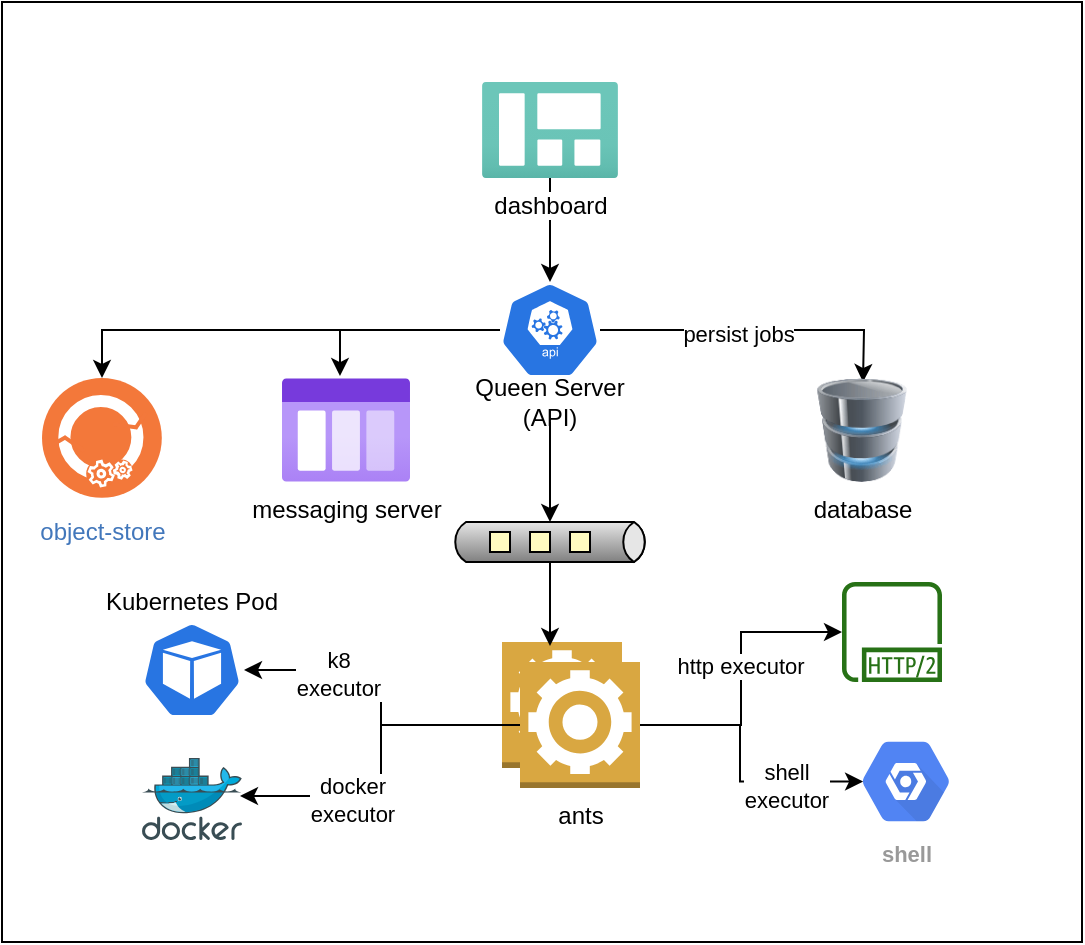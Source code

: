 <mxfile version="14.5.7" type="github" pages="2">
  <diagram id="7WC1H01EMD2wXhWHE69z" name="Page-1">
    <mxGraphModel dx="1021" dy="696" grid="1" gridSize="10" guides="1" tooltips="1" connect="1" arrows="1" fold="1" page="1" pageScale="1" pageWidth="850" pageHeight="1100" math="0" shadow="0">
      <root>
        <mxCell id="0" />
        <mxCell id="1" parent="0" />
        <mxCell id="Q2LBGbvh6bhoxzF_g_fq-1" value="" style="rounded=0;whiteSpace=wrap;html=1;" parent="1" vertex="1">
          <mxGeometry y="10" width="540" height="470" as="geometry" />
        </mxCell>
        <mxCell id="jqf0XgQ-GhnJZj3z-5wr-4" style="edgeStyle=orthogonalEdgeStyle;rounded=0;orthogonalLoop=1;jettySize=auto;html=1;entryX=0.5;entryY=0;entryDx=0;entryDy=0;entryPerimeter=0;" parent="1" source="jqf0XgQ-GhnJZj3z-5wr-1" target="jqf0XgQ-GhnJZj3z-5wr-2" edge="1">
          <mxGeometry relative="1" as="geometry" />
        </mxCell>
        <mxCell id="jqf0XgQ-GhnJZj3z-5wr-1" value="dashboard" style="aspect=fixed;html=1;points=[];align=center;image;fontSize=12;image=img/lib/azure2/general/Dashboard.svg;" parent="1" vertex="1">
          <mxGeometry x="240" y="50" width="68" height="48" as="geometry" />
        </mxCell>
        <mxCell id="jqf0XgQ-GhnJZj3z-5wr-6" style="edgeStyle=orthogonalEdgeStyle;rounded=0;orthogonalLoop=1;jettySize=auto;html=1;entryX=0.5;entryY=0;entryDx=0;entryDy=0;" parent="1" source="jqf0XgQ-GhnJZj3z-5wr-2" edge="1">
          <mxGeometry relative="1" as="geometry">
            <mxPoint x="430.5" y="200" as="targetPoint" />
          </mxGeometry>
        </mxCell>
        <mxCell id="jqf0XgQ-GhnJZj3z-5wr-7" value="persist jobs" style="edgeLabel;html=1;align=center;verticalAlign=middle;resizable=0;points=[];" parent="jqf0XgQ-GhnJZj3z-5wr-6" vertex="1" connectable="0">
          <mxGeometry x="-0.124" y="-2" relative="1" as="geometry">
            <mxPoint as="offset" />
          </mxGeometry>
        </mxCell>
        <mxCell id="jqf0XgQ-GhnJZj3z-5wr-14" style="edgeStyle=orthogonalEdgeStyle;rounded=0;orthogonalLoop=1;jettySize=auto;html=1;entryX=0.453;entryY=-0.019;entryDx=0;entryDy=0;entryPerimeter=0;" parent="1" source="jqf0XgQ-GhnJZj3z-5wr-2" target="jqf0XgQ-GhnJZj3z-5wr-13" edge="1">
          <mxGeometry relative="1" as="geometry" />
        </mxCell>
        <mxCell id="7nlgalVnB6iIT5xX1ouN-2" style="edgeStyle=orthogonalEdgeStyle;rounded=0;orthogonalLoop=1;jettySize=auto;html=1;entryX=0.5;entryY=0;entryDx=0;entryDy=0;" parent="1" source="jqf0XgQ-GhnJZj3z-5wr-2" target="7nlgalVnB6iIT5xX1ouN-1" edge="1">
          <mxGeometry relative="1" as="geometry" />
        </mxCell>
        <mxCell id="jqf0XgQ-GhnJZj3z-5wr-2" value="" style="html=1;dashed=0;whitespace=wrap;fillColor=#2875E2;strokeColor=#ffffff;points=[[0.005,0.63,0],[0.1,0.2,0],[0.9,0.2,0],[0.5,0,0],[0.995,0.63,0],[0.72,0.99,0],[0.5,1,0],[0.28,0.99,0]];shape=mxgraph.kubernetes.icon;prIcon=api" parent="1" vertex="1">
          <mxGeometry x="249" y="150" width="50" height="48" as="geometry" />
        </mxCell>
        <mxCell id="F6WWDhhCMoInZN_LFK9o-5" style="edgeStyle=orthogonalEdgeStyle;rounded=0;orthogonalLoop=1;jettySize=auto;html=1;entryX=0;entryY=0;entryDx=50;entryDy=0;entryPerimeter=0;" parent="1" source="jqf0XgQ-GhnJZj3z-5wr-3" target="F6WWDhhCMoInZN_LFK9o-2" edge="1">
          <mxGeometry relative="1" as="geometry" />
        </mxCell>
        <mxCell id="jqf0XgQ-GhnJZj3z-5wr-3" value="Queen Server&lt;br&gt; (API)" style="text;html=1;strokeColor=none;fillColor=none;align=center;verticalAlign=middle;whiteSpace=wrap;rounded=0;" parent="1" vertex="1">
          <mxGeometry x="229" y="200" width="90" height="20" as="geometry" />
        </mxCell>
        <mxCell id="jqf0XgQ-GhnJZj3z-5wr-9" value="database" style="image;html=1;image=img/lib/clip_art/computers/Database_128x128.png" parent="1" vertex="1">
          <mxGeometry x="400" y="198" width="60" height="52" as="geometry" />
        </mxCell>
        <mxCell id="jqf0XgQ-GhnJZj3z-5wr-13" value="messaging server" style="aspect=fixed;html=1;points=[];align=center;image;fontSize=12;image=img/lib/azure2/general/Storage_Queue.svg;" parent="1" vertex="1">
          <mxGeometry x="140" y="198" width="64" height="52" as="geometry" />
        </mxCell>
        <mxCell id="F6WWDhhCMoInZN_LFK9o-1" value="" style="outlineConnect=0;dashed=0;verticalLabelPosition=bottom;verticalAlign=top;align=center;html=1;shape=mxgraph.aws3.worker;fillColor=#D9A741;gradientColor=none;" parent="1" vertex="1">
          <mxGeometry x="250" y="330" width="60" height="63" as="geometry" />
        </mxCell>
        <mxCell id="F6WWDhhCMoInZN_LFK9o-6" style="edgeStyle=orthogonalEdgeStyle;rounded=0;orthogonalLoop=1;jettySize=auto;html=1;entryX=0.4;entryY=0.032;entryDx=0;entryDy=0;entryPerimeter=0;" parent="1" source="F6WWDhhCMoInZN_LFK9o-2" target="F6WWDhhCMoInZN_LFK9o-1" edge="1">
          <mxGeometry relative="1" as="geometry" />
        </mxCell>
        <mxCell id="F6WWDhhCMoInZN_LFK9o-2" value="" style="strokeWidth=1;outlineConnect=0;dashed=0;align=center;html=1;fontSize=8;shape=mxgraph.eip.dataChannel;verticalLabelPosition=bottom;labelBackgroundColor=#ffffff;verticalAlign=top;" parent="1" vertex="1">
          <mxGeometry x="224" y="270" width="100" height="20" as="geometry" />
        </mxCell>
        <mxCell id="F6WWDhhCMoInZN_LFK9o-9" style="edgeStyle=orthogonalEdgeStyle;rounded=0;orthogonalLoop=1;jettySize=auto;html=1;entryX=1.02;entryY=0.5;entryDx=0;entryDy=0;entryPerimeter=0;" parent="1" source="F6WWDhhCMoInZN_LFK9o-4" target="F6WWDhhCMoInZN_LFK9o-8" edge="1">
          <mxGeometry relative="1" as="geometry" />
        </mxCell>
        <mxCell id="wPXiuWuL090zFDefMUM4-5" value="k8&lt;br&gt;executor" style="edgeLabel;html=1;align=center;verticalAlign=middle;resizable=0;points=[];" parent="F6WWDhhCMoInZN_LFK9o-9" vertex="1" connectable="0">
          <mxGeometry x="0.432" y="2" relative="1" as="geometry">
            <mxPoint as="offset" />
          </mxGeometry>
        </mxCell>
        <mxCell id="F6WWDhhCMoInZN_LFK9o-11" style="edgeStyle=orthogonalEdgeStyle;rounded=0;orthogonalLoop=1;jettySize=auto;html=1;entryX=0.98;entryY=0.463;entryDx=0;entryDy=0;entryPerimeter=0;" parent="1" source="F6WWDhhCMoInZN_LFK9o-4" target="F6WWDhhCMoInZN_LFK9o-7" edge="1">
          <mxGeometry relative="1" as="geometry" />
        </mxCell>
        <mxCell id="wPXiuWuL090zFDefMUM4-4" value="docker&lt;br&gt;executor" style="edgeLabel;html=1;align=center;verticalAlign=middle;resizable=0;points=[];" parent="F6WWDhhCMoInZN_LFK9o-11" vertex="1" connectable="0">
          <mxGeometry x="0.362" y="2" relative="1" as="geometry">
            <mxPoint as="offset" />
          </mxGeometry>
        </mxCell>
        <mxCell id="F6WWDhhCMoInZN_LFK9o-15" style="edgeStyle=orthogonalEdgeStyle;rounded=0;orthogonalLoop=1;jettySize=auto;html=1;" parent="1" source="F6WWDhhCMoInZN_LFK9o-4" target="F6WWDhhCMoInZN_LFK9o-14" edge="1">
          <mxGeometry relative="1" as="geometry" />
        </mxCell>
        <mxCell id="F6WWDhhCMoInZN_LFK9o-16" value="http executor" style="edgeLabel;html=1;align=center;verticalAlign=middle;resizable=0;points=[];" parent="F6WWDhhCMoInZN_LFK9o-15" vertex="1" connectable="0">
          <mxGeometry x="0.088" y="1" relative="1" as="geometry">
            <mxPoint as="offset" />
          </mxGeometry>
        </mxCell>
        <mxCell id="wPXiuWuL090zFDefMUM4-2" style="edgeStyle=orthogonalEdgeStyle;rounded=0;orthogonalLoop=1;jettySize=auto;html=1;entryX=0.175;entryY=0.5;entryDx=0;entryDy=0;entryPerimeter=0;" parent="1" source="F6WWDhhCMoInZN_LFK9o-4" target="wPXiuWuL090zFDefMUM4-1" edge="1">
          <mxGeometry relative="1" as="geometry" />
        </mxCell>
        <mxCell id="wPXiuWuL090zFDefMUM4-3" value="shell&lt;br&gt;executor" style="edgeLabel;html=1;align=center;verticalAlign=middle;resizable=0;points=[];" parent="wPXiuWuL090zFDefMUM4-2" vertex="1" connectable="0">
          <mxGeometry x="0.449" y="-2" relative="1" as="geometry">
            <mxPoint as="offset" />
          </mxGeometry>
        </mxCell>
        <mxCell id="F6WWDhhCMoInZN_LFK9o-4" value="ants" style="outlineConnect=0;dashed=0;verticalLabelPosition=bottom;verticalAlign=top;align=center;html=1;shape=mxgraph.aws3.worker;fillColor=#D9A741;gradientColor=none;" parent="1" vertex="1">
          <mxGeometry x="259" y="340" width="60" height="63" as="geometry" />
        </mxCell>
        <mxCell id="F6WWDhhCMoInZN_LFK9o-7" value="" style="aspect=fixed;html=1;points=[];align=center;image;fontSize=12;image=img/lib/mscae/Docker.svg;" parent="1" vertex="1">
          <mxGeometry x="70" y="388" width="50" height="41" as="geometry" />
        </mxCell>
        <mxCell id="F6WWDhhCMoInZN_LFK9o-8" value="" style="html=1;dashed=0;whitespace=wrap;fillColor=#2875E2;strokeColor=#ffffff;points=[[0.005,0.63,0],[0.1,0.2,0],[0.9,0.2,0],[0.5,0,0],[0.995,0.63,0],[0.72,0.99,0],[0.5,1,0],[0.28,0.99,0]];shape=mxgraph.kubernetes.icon;prIcon=pod" parent="1" vertex="1">
          <mxGeometry x="70" y="320" width="50" height="48" as="geometry" />
        </mxCell>
        <mxCell id="F6WWDhhCMoInZN_LFK9o-12" value="Kubernetes Pod" style="text;html=1;strokeColor=none;fillColor=none;align=center;verticalAlign=middle;whiteSpace=wrap;rounded=0;" parent="1" vertex="1">
          <mxGeometry x="40" y="300" width="110" height="20" as="geometry" />
        </mxCell>
        <mxCell id="F6WWDhhCMoInZN_LFK9o-14" value="" style="outlineConnect=0;fontColor=#232F3E;gradientColor=none;fillColor=#277116;strokeColor=none;dashed=0;verticalLabelPosition=bottom;verticalAlign=top;align=center;html=1;fontSize=12;fontStyle=0;aspect=fixed;pointerEvents=1;shape=mxgraph.aws4.http2_protocol;" parent="1" vertex="1">
          <mxGeometry x="420" y="300" width="50" height="50" as="geometry" />
        </mxCell>
        <mxCell id="7nlgalVnB6iIT5xX1ouN-1" value="object-store" style="aspect=fixed;perimeter=ellipsePerimeter;html=1;align=center;shadow=0;dashed=0;fontColor=#4277BB;labelBackgroundColor=#ffffff;fontSize=12;spacingTop=3;image;image=img/lib/ibm/devops/artifact_management.svg;" parent="1" vertex="1">
          <mxGeometry x="20" y="198" width="60" height="60" as="geometry" />
        </mxCell>
        <mxCell id="wPXiuWuL090zFDefMUM4-1" value="shell" style="html=1;fillColor=#5184F3;strokeColor=none;verticalAlign=top;labelPosition=center;verticalLabelPosition=bottom;align=center;spacingTop=-6;fontSize=11;fontStyle=1;fontColor=#999999;shape=mxgraph.gcp2.hexIcon;prIcon=placeholder" parent="1" vertex="1">
          <mxGeometry x="419" y="370.5" width="66" height="58.5" as="geometry" />
        </mxCell>
      </root>
    </mxGraphModel>
  </diagram>
  <diagram id="dKqwYnlvSOG7x6nrOfSr" name="Page-2">
    <mxGraphModel dx="1021" dy="696" grid="1" gridSize="10" guides="1" tooltips="1" connect="1" arrows="1" fold="1" page="1" pageScale="1" pageWidth="850" pageHeight="1100" math="0" shadow="0">
      <root>
        <mxCell id="5eIUbQXEE4B5QL4xGmfs-0" />
        <mxCell id="5eIUbQXEE4B5QL4xGmfs-1" parent="5eIUbQXEE4B5QL4xGmfs-0" />
        <mxCell id="mTWpbAFitR0X4Eoo3CnR-0" value="" style="rounded=0;whiteSpace=wrap;html=1;" parent="5eIUbQXEE4B5QL4xGmfs-1" vertex="1">
          <mxGeometry width="620" height="530" as="geometry" />
        </mxCell>
        <mxCell id="ILpvyiX-XjAE5GRcZrV8-3" style="edgeStyle=orthogonalEdgeStyle;rounded=0;orthogonalLoop=1;jettySize=auto;html=1;" parent="5eIUbQXEE4B5QL4xGmfs-1" source="N5RA7qEintvNP8hqb_vg-14" target="ILpvyiX-XjAE5GRcZrV8-0" edge="1">
          <mxGeometry relative="1" as="geometry" />
        </mxCell>
        <mxCell id="Mam_sa4TqZ4yugGMK-YZ-6" style="edgeStyle=orthogonalEdgeStyle;rounded=0;orthogonalLoop=1;jettySize=auto;html=1;entryX=0.08;entryY=0.5;entryDx=0;entryDy=0;entryPerimeter=0;" parent="5eIUbQXEE4B5QL4xGmfs-1" source="N5RA7qEintvNP8hqb_vg-14" target="Mam_sa4TqZ4yugGMK-YZ-5" edge="1">
          <mxGeometry relative="1" as="geometry" />
        </mxCell>
        <mxCell id="7JIedI8BAxYqHqGPbHID-5" style="edgeStyle=orthogonalEdgeStyle;rounded=0;orthogonalLoop=1;jettySize=auto;html=1;entryX=0.333;entryY=0.05;entryDx=0;entryDy=0;entryPerimeter=0;" parent="5eIUbQXEE4B5QL4xGmfs-1" source="N5RA7qEintvNP8hqb_vg-14" target="7JIedI8BAxYqHqGPbHID-0" edge="1">
          <mxGeometry relative="1" as="geometry" />
        </mxCell>
        <mxCell id="N5RA7qEintvNP8hqb_vg-14" value="Job&#xa;Scheduler" style="shape=module;align=left;spacingLeft=20;align=center;verticalAlign=top;" parent="5eIUbQXEE4B5QL4xGmfs-1" vertex="1">
          <mxGeometry x="375" y="30" width="100" height="50" as="geometry" />
        </mxCell>
        <mxCell id="N5RA7qEintvNP8hqb_vg-15" style="edgeStyle=orthogonalEdgeStyle;rounded=0;orthogonalLoop=1;jettySize=auto;html=1;entryX=0.5;entryY=0;entryDx=0;entryDy=0;" parent="5eIUbQXEE4B5QL4xGmfs-1" source="N5RA7qEintvNP8hqb_vg-16" target="N5RA7qEintvNP8hqb_vg-18" edge="1">
          <mxGeometry relative="1" as="geometry" />
        </mxCell>
        <mxCell id="N5RA7qEintvNP8hqb_vg-16" value="Job &#xa;Launcher" style="shape=module;align=left;spacingLeft=20;align=center;verticalAlign=top;" parent="5eIUbQXEE4B5QL4xGmfs-1" vertex="1">
          <mxGeometry x="140" y="30" width="100" height="50" as="geometry" />
        </mxCell>
        <mxCell id="N5RA7qEintvNP8hqb_vg-17" style="edgeStyle=orthogonalEdgeStyle;rounded=0;orthogonalLoop=1;jettySize=auto;html=1;entryX=0;entryY=0.5;entryDx=0;entryDy=0;entryPerimeter=0;" parent="5eIUbQXEE4B5QL4xGmfs-1" source="N5RA7qEintvNP8hqb_vg-18" target="N5RA7qEintvNP8hqb_vg-19" edge="1">
          <mxGeometry relative="1" as="geometry" />
        </mxCell>
        <mxCell id="ILpvyiX-XjAE5GRcZrV8-27" style="edgeStyle=orthogonalEdgeStyle;rounded=0;orthogonalLoop=1;jettySize=auto;html=1;" parent="5eIUbQXEE4B5QL4xGmfs-1" source="N5RA7qEintvNP8hqb_vg-18" target="ILpvyiX-XjAE5GRcZrV8-26" edge="1">
          <mxGeometry relative="1" as="geometry" />
        </mxCell>
        <mxCell id="N5RA7qEintvNP8hqb_vg-18" value="Job &#xa;Supervisor" style="shape=module;align=left;spacingLeft=20;align=center;verticalAlign=top;" parent="5eIUbQXEE4B5QL4xGmfs-1" vertex="1">
          <mxGeometry x="140" y="148.5" width="100" height="50" as="geometry" />
        </mxCell>
        <mxCell id="ILpvyiX-XjAE5GRcZrV8-7" style="edgeStyle=orthogonalEdgeStyle;rounded=0;orthogonalLoop=1;jettySize=auto;html=1;" parent="5eIUbQXEE4B5QL4xGmfs-1" source="N5RA7qEintvNP8hqb_vg-19" target="ILpvyiX-XjAE5GRcZrV8-4" edge="1">
          <mxGeometry relative="1" as="geometry" />
        </mxCell>
        <mxCell id="7JIedI8BAxYqHqGPbHID-6" style="edgeStyle=orthogonalEdgeStyle;rounded=0;orthogonalLoop=1;jettySize=auto;html=1;" parent="5eIUbQXEE4B5QL4xGmfs-1" source="N5RA7qEintvNP8hqb_vg-19" target="7JIedI8BAxYqHqGPbHID-0" edge="1">
          <mxGeometry relative="1" as="geometry" />
        </mxCell>
        <mxCell id="N5RA7qEintvNP8hqb_vg-19" value="Task&#xa;Supervisor" style="shape=module;align=left;spacingLeft=20;align=center;verticalAlign=top;" parent="5eIUbQXEE4B5QL4xGmfs-1" vertex="1">
          <mxGeometry x="280" y="148.5" width="100" height="50" as="geometry" />
        </mxCell>
        <mxCell id="7JIedI8BAxYqHqGPbHID-4" style="edgeStyle=orthogonalEdgeStyle;rounded=0;orthogonalLoop=1;jettySize=auto;html=1;entryX=1;entryY=0.5;entryDx=0;entryDy=0;" parent="5eIUbQXEE4B5QL4xGmfs-1" source="ILpvyiX-XjAE5GRcZrV8-0" target="N5RA7qEintvNP8hqb_vg-16" edge="1">
          <mxGeometry relative="1" as="geometry" />
        </mxCell>
        <mxCell id="ILpvyiX-XjAE5GRcZrV8-0" value="Job queue" style="outlineConnect=0;fontColor=#232F3E;gradientColor=none;strokeColor=#232F3E;fillColor=#ffffff;dashed=0;verticalLabelPosition=bottom;verticalAlign=top;align=center;html=1;fontSize=12;fontStyle=0;aspect=fixed;shape=mxgraph.aws4.resourceIcon;resIcon=mxgraph.aws4.queue;" parent="5eIUbQXEE4B5QL4xGmfs-1" vertex="1">
          <mxGeometry x="280" y="25" width="60" height="60" as="geometry" />
        </mxCell>
        <mxCell id="ILpvyiX-XjAE5GRcZrV8-9" style="edgeStyle=orthogonalEdgeStyle;rounded=0;orthogonalLoop=1;jettySize=auto;html=1;entryX=0.5;entryY=0;entryDx=0;entryDy=0;" parent="5eIUbQXEE4B5QL4xGmfs-1" source="ILpvyiX-XjAE5GRcZrV8-4" target="ILpvyiX-XjAE5GRcZrV8-8" edge="1">
          <mxGeometry relative="1" as="geometry" />
        </mxCell>
        <mxCell id="ILpvyiX-XjAE5GRcZrV8-4" value="Task queue" style="outlineConnect=0;fontColor=#232F3E;gradientColor=none;strokeColor=#232F3E;fillColor=#ffffff;dashed=0;verticalLabelPosition=bottom;verticalAlign=top;align=center;html=1;fontSize=12;fontStyle=0;aspect=fixed;shape=mxgraph.aws4.resourceIcon;resIcon=mxgraph.aws4.queue;" parent="5eIUbQXEE4B5QL4xGmfs-1" vertex="1">
          <mxGeometry x="435" y="143.5" width="60" height="60" as="geometry" />
        </mxCell>
        <mxCell id="ILpvyiX-XjAE5GRcZrV8-12" style="edgeStyle=orthogonalEdgeStyle;rounded=0;orthogonalLoop=1;jettySize=auto;html=1;entryX=0.5;entryY=0;entryDx=0;entryDy=0;" parent="5eIUbQXEE4B5QL4xGmfs-1" source="ILpvyiX-XjAE5GRcZrV8-8" target="ILpvyiX-XjAE5GRcZrV8-10" edge="1">
          <mxGeometry relative="1" as="geometry" />
        </mxCell>
        <mxCell id="ILpvyiX-XjAE5GRcZrV8-14" style="edgeStyle=orthogonalEdgeStyle;rounded=0;orthogonalLoop=1;jettySize=auto;html=1;" parent="5eIUbQXEE4B5QL4xGmfs-1" source="ILpvyiX-XjAE5GRcZrV8-8" target="ILpvyiX-XjAE5GRcZrV8-13" edge="1">
          <mxGeometry relative="1" as="geometry" />
        </mxCell>
        <mxCell id="mTWpbAFitR0X4Eoo3CnR-4" style="edgeStyle=orthogonalEdgeStyle;rounded=0;orthogonalLoop=1;jettySize=auto;html=1;" parent="5eIUbQXEE4B5QL4xGmfs-1" source="ILpvyiX-XjAE5GRcZrV8-8" target="mTWpbAFitR0X4Eoo3CnR-1" edge="1">
          <mxGeometry relative="1" as="geometry" />
        </mxCell>
        <mxCell id="ILpvyiX-XjAE5GRcZrV8-8" value="Ant" style="shape=module;align=left;spacingLeft=20;align=center;verticalAlign=top;" parent="5eIUbQXEE4B5QL4xGmfs-1" vertex="1">
          <mxGeometry x="415" y="258.5" width="100" height="50" as="geometry" />
        </mxCell>
        <mxCell id="ILpvyiX-XjAE5GRcZrV8-23" style="edgeStyle=orthogonalEdgeStyle;rounded=0;orthogonalLoop=1;jettySize=auto;html=1;entryX=0;entryY=0;entryDx=55;entryDy=14;entryPerimeter=0;" parent="5eIUbQXEE4B5QL4xGmfs-1" source="ILpvyiX-XjAE5GRcZrV8-10" target="ILpvyiX-XjAE5GRcZrV8-19" edge="1">
          <mxGeometry relative="1" as="geometry" />
        </mxCell>
        <mxCell id="ILpvyiX-XjAE5GRcZrV8-24" style="edgeStyle=orthogonalEdgeStyle;rounded=0;orthogonalLoop=1;jettySize=auto;html=1;entryX=0.429;entryY=-0.02;entryDx=0;entryDy=0;entryPerimeter=0;" parent="5eIUbQXEE4B5QL4xGmfs-1" source="ILpvyiX-XjAE5GRcZrV8-10" target="ILpvyiX-XjAE5GRcZrV8-20" edge="1">
          <mxGeometry relative="1" as="geometry" />
        </mxCell>
        <mxCell id="ILpvyiX-XjAE5GRcZrV8-25" style="edgeStyle=orthogonalEdgeStyle;rounded=0;orthogonalLoop=1;jettySize=auto;html=1;entryX=0;entryY=0;entryDx=40;entryDy=0;entryPerimeter=0;" parent="5eIUbQXEE4B5QL4xGmfs-1" source="ILpvyiX-XjAE5GRcZrV8-10" target="ILpvyiX-XjAE5GRcZrV8-21" edge="1">
          <mxGeometry relative="1" as="geometry" />
        </mxCell>
        <mxCell id="Mam_sa4TqZ4yugGMK-YZ-1" style="edgeStyle=orthogonalEdgeStyle;rounded=0;orthogonalLoop=1;jettySize=auto;html=1;" parent="5eIUbQXEE4B5QL4xGmfs-1" source="ILpvyiX-XjAE5GRcZrV8-10" edge="1">
          <mxGeometry relative="1" as="geometry">
            <mxPoint x="160" y="420" as="targetPoint" />
          </mxGeometry>
        </mxCell>
        <mxCell id="Mam_sa4TqZ4yugGMK-YZ-2" style="edgeStyle=orthogonalEdgeStyle;rounded=0;orthogonalLoop=1;jettySize=auto;html=1;entryX=0.5;entryY=1;entryDx=0;entryDy=0;" parent="5eIUbQXEE4B5QL4xGmfs-1" source="ILpvyiX-XjAE5GRcZrV8-10" target="Mam_sa4TqZ4yugGMK-YZ-0" edge="1">
          <mxGeometry relative="1" as="geometry" />
        </mxCell>
        <mxCell id="ILpvyiX-XjAE5GRcZrV8-10" value="Executor" style="shape=module;align=left;spacingLeft=20;align=center;verticalAlign=top;" parent="5eIUbQXEE4B5QL4xGmfs-1" vertex="1">
          <mxGeometry x="415" y="350" width="100" height="50" as="geometry" />
        </mxCell>
        <mxCell id="ILpvyiX-XjAE5GRcZrV8-15" style="edgeStyle=orthogonalEdgeStyle;rounded=0;orthogonalLoop=1;jettySize=auto;html=1;entryX=0.5;entryY=1;entryDx=0;entryDy=0;" parent="5eIUbQXEE4B5QL4xGmfs-1" source="ILpvyiX-XjAE5GRcZrV8-13" target="N5RA7qEintvNP8hqb_vg-19" edge="1">
          <mxGeometry relative="1" as="geometry" />
        </mxCell>
        <mxCell id="ILpvyiX-XjAE5GRcZrV8-13" value="Response queue" style="outlineConnect=0;fontColor=#232F3E;gradientColor=none;strokeColor=#232F3E;fillColor=#ffffff;dashed=0;verticalLabelPosition=bottom;verticalAlign=top;align=center;html=1;fontSize=12;fontStyle=0;aspect=fixed;shape=mxgraph.aws4.resourceIcon;resIcon=mxgraph.aws4.queue;" parent="5eIUbQXEE4B5QL4xGmfs-1" vertex="1">
          <mxGeometry x="300" y="253.5" width="60" height="60" as="geometry" />
        </mxCell>
        <mxCell id="ILpvyiX-XjAE5GRcZrV8-18" value="kubernetes" style="shape=folder;fontStyle=1;spacingTop=10;tabWidth=40;tabHeight=14;tabPosition=left;html=1;" parent="5eIUbQXEE4B5QL4xGmfs-1" vertex="1">
          <mxGeometry x="130" y="430" width="70" height="50" as="geometry" />
        </mxCell>
        <mxCell id="ILpvyiX-XjAE5GRcZrV8-19" value="docker" style="shape=folder;fontStyle=1;spacingTop=10;tabWidth=40;tabHeight=14;tabPosition=left;html=1;" parent="5eIUbQXEE4B5QL4xGmfs-1" vertex="1">
          <mxGeometry x="237" y="430" width="70" height="50" as="geometry" />
        </mxCell>
        <mxCell id="ILpvyiX-XjAE5GRcZrV8-20" value="shell" style="shape=folder;fontStyle=1;spacingTop=10;tabWidth=40;tabHeight=14;tabPosition=left;html=1;" parent="5eIUbQXEE4B5QL4xGmfs-1" vertex="1">
          <mxGeometry x="332" y="430" width="70" height="50" as="geometry" />
        </mxCell>
        <mxCell id="ILpvyiX-XjAE5GRcZrV8-21" value="http" style="shape=folder;fontStyle=1;spacingTop=10;tabWidth=40;tabHeight=14;tabPosition=left;html=1;" parent="5eIUbQXEE4B5QL4xGmfs-1" vertex="1">
          <mxGeometry x="425" y="430" width="70" height="50" as="geometry" />
        </mxCell>
        <mxCell id="ILpvyiX-XjAE5GRcZrV8-26" value="Job/Task lifecycle" style="outlineConnect=0;fontColor=#232F3E;gradientColor=none;strokeColor=#232F3E;fillColor=#ffffff;dashed=0;verticalLabelPosition=bottom;verticalAlign=top;align=center;html=1;fontSize=12;fontStyle=0;aspect=fixed;shape=mxgraph.aws4.resourceIcon;resIcon=mxgraph.aws4.queue;" parent="5eIUbQXEE4B5QL4xGmfs-1" vertex="1">
          <mxGeometry x="30" y="143.5" width="60" height="60" as="geometry" />
        </mxCell>
        <mxCell id="Mam_sa4TqZ4yugGMK-YZ-0" value="Artifacts&#xa;Service" style="shape=module;align=left;spacingLeft=20;align=center;verticalAlign=top;" parent="5eIUbQXEE4B5QL4xGmfs-1" vertex="1">
          <mxGeometry x="150" y="258.5" width="100" height="50" as="geometry" />
        </mxCell>
        <mxCell id="Mam_sa4TqZ4yugGMK-YZ-4" style="edgeStyle=orthogonalEdgeStyle;rounded=0;orthogonalLoop=1;jettySize=auto;html=1;entryX=0.667;entryY=0.242;entryDx=0;entryDy=0;entryPerimeter=0;" parent="5eIUbQXEE4B5QL4xGmfs-1" source="Mam_sa4TqZ4yugGMK-YZ-3" target="ILpvyiX-XjAE5GRcZrV8-26" edge="1">
          <mxGeometry relative="1" as="geometry" />
        </mxCell>
        <mxCell id="Mam_sa4TqZ4yugGMK-YZ-3" value="Events&#xa;Gateway" style="shape=module;align=left;spacingLeft=20;align=center;verticalAlign=top;" parent="5eIUbQXEE4B5QL4xGmfs-1" vertex="1">
          <mxGeometry x="20" y="30" width="100" height="50" as="geometry" />
        </mxCell>
        <mxCell id="Mam_sa4TqZ4yugGMK-YZ-5" value="Resource&#xa;Manager" style="shape=module;align=left;spacingLeft=20;align=center;verticalAlign=top;" parent="5eIUbQXEE4B5QL4xGmfs-1" vertex="1">
          <mxGeometry x="508" y="30" width="100" height="50" as="geometry" />
        </mxCell>
        <mxCell id="mTWpbAFitR0X4Eoo3CnR-5" style="edgeStyle=orthogonalEdgeStyle;rounded=0;orthogonalLoop=1;jettySize=auto;html=1;" parent="5eIUbQXEE4B5QL4xGmfs-1" source="mTWpbAFitR0X4Eoo3CnR-1" target="Mam_sa4TqZ4yugGMK-YZ-5" edge="1">
          <mxGeometry relative="1" as="geometry" />
        </mxCell>
        <mxCell id="mTWpbAFitR0X4Eoo3CnR-1" value="ant&lt;br&gt;registration" style="outlineConnect=0;fontColor=#232F3E;gradientColor=none;strokeColor=#232F3E;fillColor=#ffffff;dashed=0;verticalLabelPosition=bottom;verticalAlign=top;align=center;html=1;fontSize=12;fontStyle=0;aspect=fixed;shape=mxgraph.aws4.resourceIcon;resIcon=mxgraph.aws4.queue;" parent="5eIUbQXEE4B5QL4xGmfs-1" vertex="1">
          <mxGeometry x="528" y="138.5" width="60" height="60" as="geometry" />
        </mxCell>
        <mxCell id="7JIedI8BAxYqHqGPbHID-0" value="db" style="shape=datastore;whiteSpace=wrap;html=1;" parent="5eIUbQXEE4B5QL4xGmfs-1" vertex="1">
          <mxGeometry x="410" y="102.5" width="45" height="30" as="geometry" />
        </mxCell>
      </root>
    </mxGraphModel>
  </diagram>
</mxfile>
